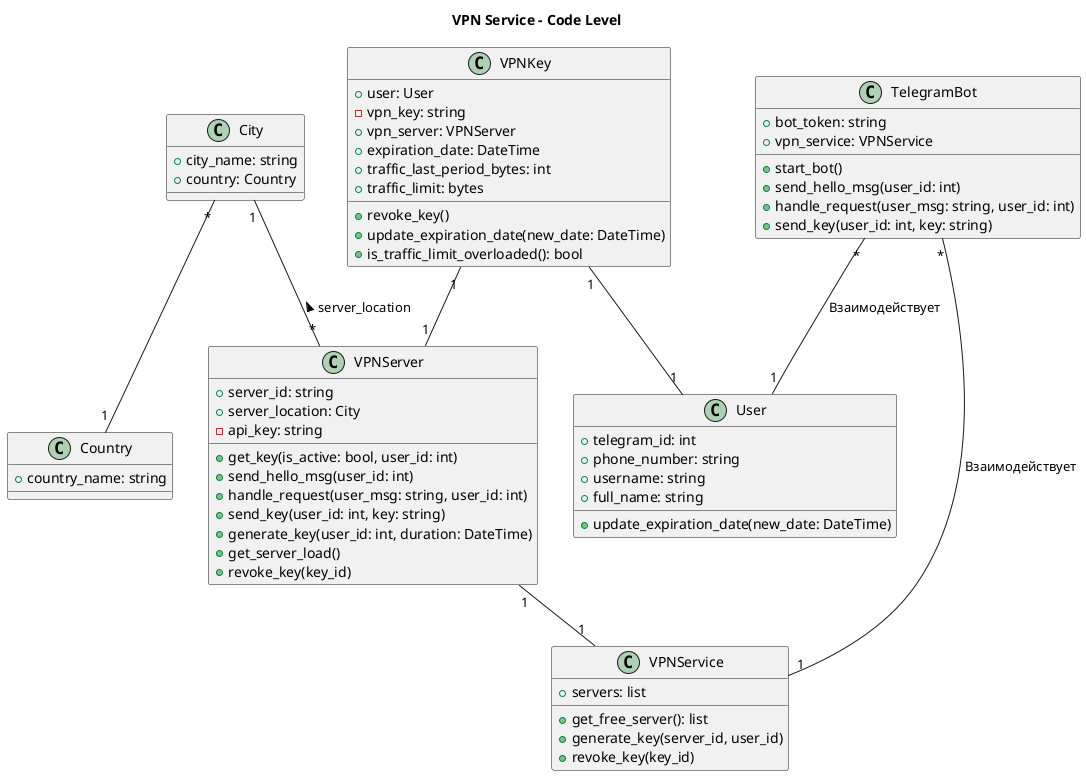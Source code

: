 @startuml
title VPN Service - Code Level

class VPNService {
    + servers: list
    + get_free_server(): list
    + generate_key(server_id, user_id)
    + revoke_key(key_id)
}

class VPNServer {
    + server_id: string
    + server_location: City
    - api_key: string
    + get_key(is_active: bool, user_id: int)
    + send_hello_msg(user_id: int)
    + handle_request(user_msg: string, user_id: int)
    + send_key(user_id: int, key: string)
    + generate_key(user_id: int, duration: DateTime)
    + get_server_load()
    + revoke_key(key_id)
}

class VPNKey {
    + user: User
    - vpn_key: string
    + vpn_server: VPNServer
    + expiration_date: DateTime
    + traffic_last_period_bytes: int
    + traffic_limit: bytes
    + revoke_key()
    + update_expiration_date(new_date: DateTime)
    + is_traffic_limit_overloaded(): bool
}

class User {
    + telegram_id: int
    + phone_number: string
    + username: string
    + full_name: string
    + update_expiration_date(new_date: DateTime)
}

class City {
    + city_name: string
    + country: Country
}

class Country {
    + country_name: string
}

class TelegramBot {
    + bot_token: string
    + vpn_service: VPNService
    + start_bot()
    + send_hello_msg(user_id: int)
    + handle_request(user_msg: string, user_id: int)
    + send_key(user_id: int, key: string)
}

' Связи
VPNServer "1" -- "1" VPNService
VPNKey "1" -- "1" VPNServer
VPNKey "1" -- "1" User
City "1" -- "*" VPNServer : < server_location
City "*" -- "1" Country
TelegramBot "*" -- "1" User : Взаимодействует
TelegramBot "*" -- "1" VPNService : Взаимодействует

@enduml